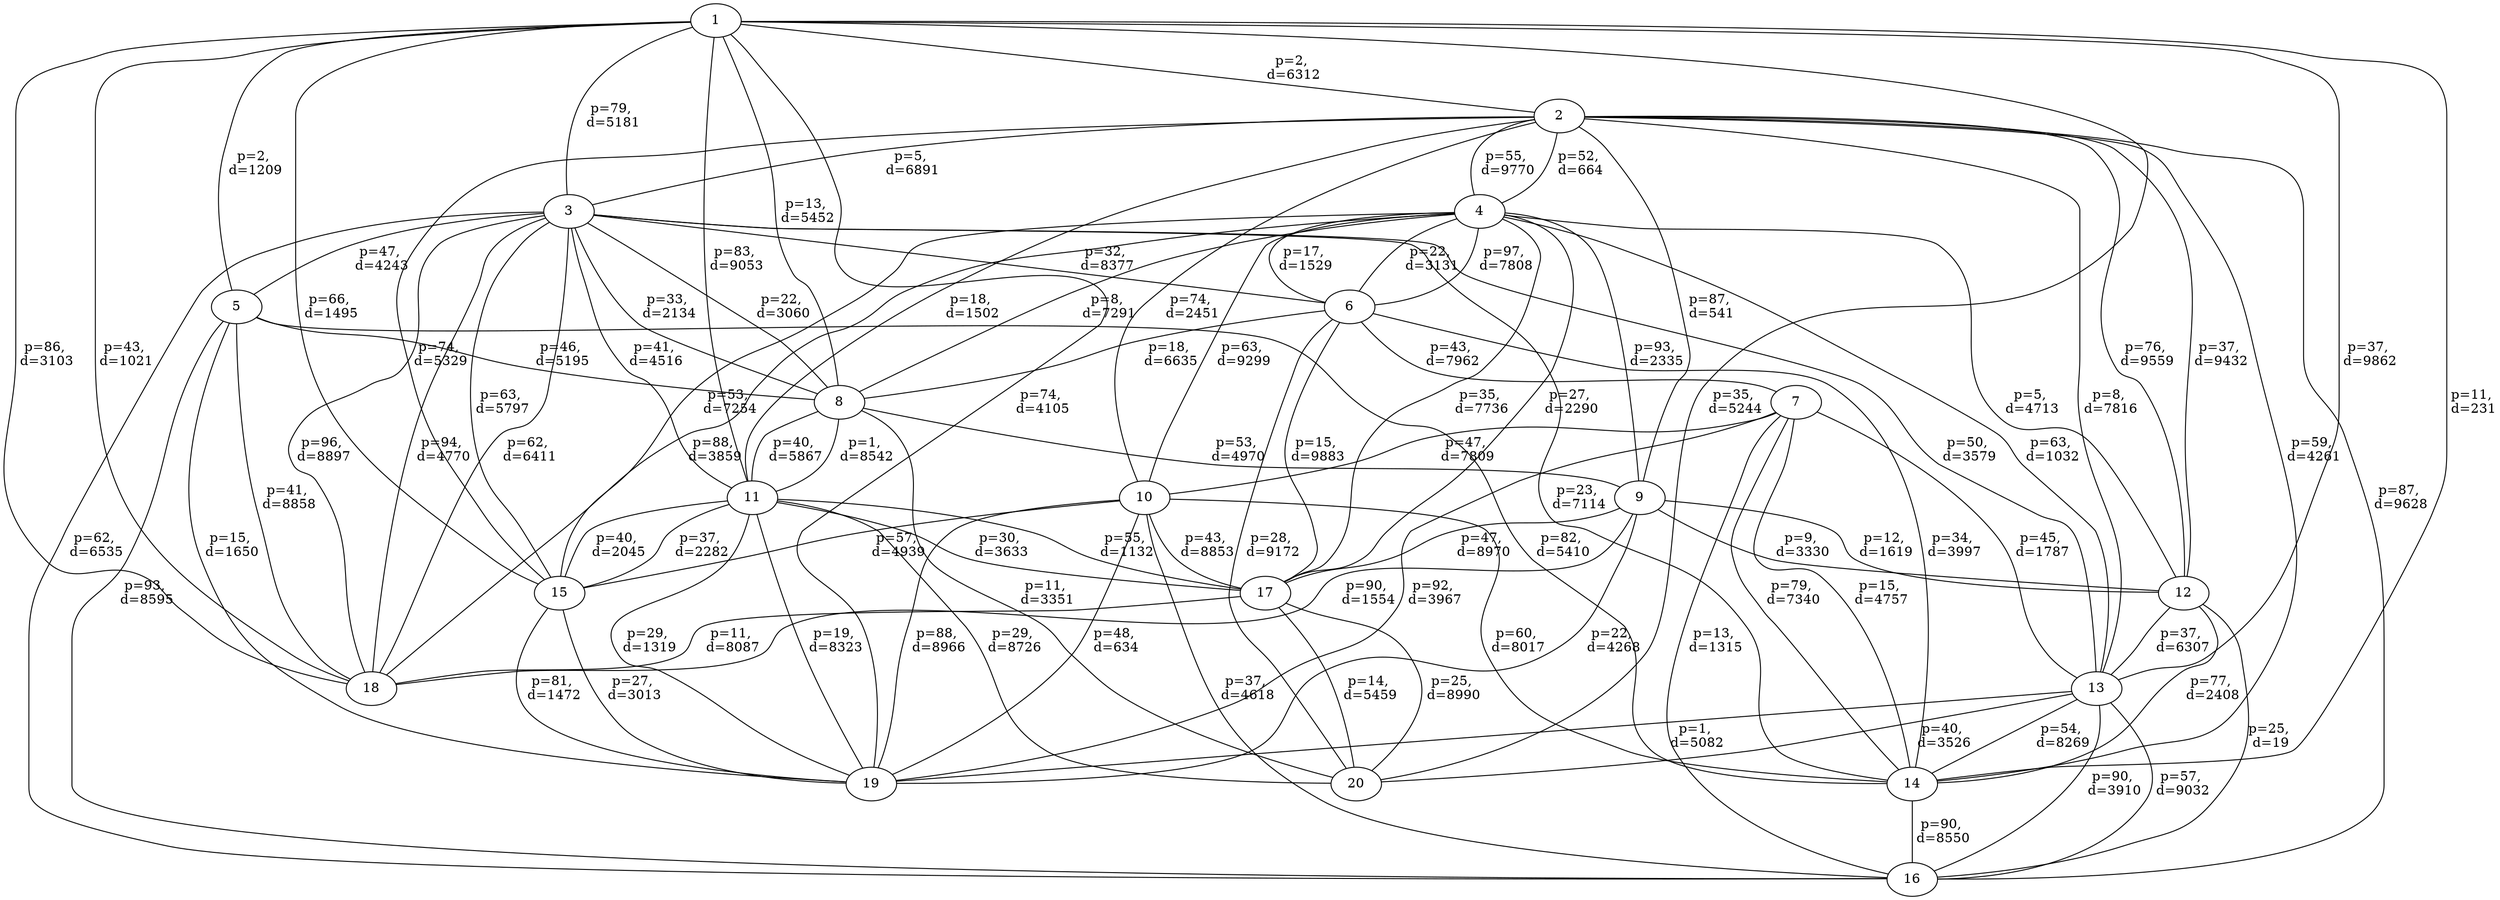 graph {
	1 [label=1]
	1 -- 2 [label="p=2,
 d=6312"]
	1 -- 19 [label="p=74,
 d=4105"]
	1 -- 13 [label="p=37,
 d=9862"]
	1 -- 5 [label="p=2,
 d=1209"]
	1 -- 3 [label="p=79,
 d=5181"]
	1 -- 11 [label="p=83,
 d=9053"]
	1 -- 18 [label="p=43,
 d=1021"]
	1 -- 14 [label="p=11,
 d=231"]
	1 -- 15 [label="p=66,
 d=1495"]
	1 -- 20 [label="p=35,
 d=5244"]
	1 -- 8 [label="p=13,
 d=5452"]
	1 -- 18 [label="p=86,
 d=3103"]
	2 [label=2]
	2 -- 3 [label="p=5,
 d=6891"]
	2 -- 4 [label="p=52,
 d=664"]
	2 -- 12 [label="p=76,
 d=9559"]
	2 -- 13 [label="p=8,
 d=7816"]
	2 -- 15 [label="p=74,
 d=5329"]
	2 -- 16 [label="p=87,
 d=9628"]
	2 -- 11 [label="p=18,
 d=1502"]
	2 -- 4 [label="p=55,
 d=9770"]
	2 -- 12 [label="p=37,
 d=9432"]
	2 -- 9 [label="p=87,
 d=541"]
	2 -- 14 [label="p=59,
 d=4261"]
	2 -- 10 [label="p=74,
 d=2451"]
	3 [label=3]
	3 -- 5 [label="p=47,
 d=4243"]
	3 -- 6 [label="p=32,
 d=8377"]
	3 -- 13 [label="p=50,
 d=3579"]
	3 -- 15 [label="p=63,
 d=5797"]
	3 -- 14 [label="p=23,
 d=7114"]
	3 -- 16 [label="p=62,
 d=6535"]
	3 -- 18 [label="p=96,
 d=8897"]
	3 -- 18 [label="p=94,
 d=4770"]
	3 -- 8 [label="p=22,
 d=3060"]
	3 -- 8 [label="p=33,
 d=2134"]
	3 -- 18 [label="p=62,
 d=6411"]
	3 -- 11 [label="p=41,
 d=4516"]
	4 [label=4]
	4 -- 17 [label="p=27,
 d=2290"]
	4 -- 17 [label="p=35,
 d=7736"]
	4 -- 15 [label="p=53,
 d=7254"]
	4 -- 6 [label="p=17,
 d=1529"]
	4 -- 13 [label="p=63,
 d=1032"]
	4 -- 6 [label="p=22,
 d=3131"]
	4 -- 10 [label="p=63,
 d=9299"]
	4 -- 9 [label="p=93,
 d=2335"]
	4 -- 12 [label="p=5,
 d=4713"]
	4 -- 8 [label="p=8,
 d=7291"]
	4 -- 6 [label="p=97,
 d=7808"]
	4 -- 18 [label="p=88,
 d=3859"]
	5 [label=5]
	5 -- 14 [label="p=82,
 d=5410"]
	5 -- 19 [label="p=15,
 d=1650"]
	5 -- 8 [label="p=46,
 d=5195"]
	5 -- 18 [label="p=41,
 d=8858"]
	5 -- 16 [label="p=93,
 d=8595"]
	6 [label=6]
	6 -- 7 [label="p=43,
 d=7962"]
	6 -- 8 [label="p=18,
 d=6635"]
	6 -- 20 [label="p=28,
 d=9172"]
	6 -- 14 [label="p=34,
 d=3997"]
	6 -- 17 [label="p=15,
 d=9883"]
	7 [label=7]
	7 -- 10 [label="p=47,
 d=7809"]
	7 -- 14 [label="p=79,
 d=7340"]
	7 -- 13 [label="p=45,
 d=1787"]
	7 -- 19 [label="p=92,
 d=3967"]
	7 -- 14 [label="p=15,
 d=4757"]
	7 -- 16 [label="p=13,
 d=1315"]
	8 [label=8]
	8 -- 9 [label="p=53,
 d=4970"]
	8 -- 11 [label="p=40,
 d=5867"]
	8 -- 20 [label="p=11,
 d=3351"]
	8 -- 11 [label="p=1,
 d=8542"]
	9 [label=9]
	9 -- 18 [label="p=90,
 d=1554"]
	9 -- 12 [label="p=12,
 d=1619"]
	9 -- 19 [label="p=22,
 d=4268"]
	9 -- 17 [label="p=47,
 d=8970"]
	9 -- 12 [label="p=9,
 d=3330"]
	10 [label=10]
	10 -- 16 [label="p=37,
 d=4618"]
	10 -- 14 [label="p=60,
 d=8017"]
	10 -- 15 [label="p=57,
 d=4939"]
	10 -- 17 [label="p=43,
 d=8853"]
	10 -- 19 [label="p=88,
 d=8966"]
	10 -- 19 [label="p=48,
 d=634"]
	11 [label=11]
	11 -- 15 [label="p=37,
 d=2282"]
	11 -- 20 [label="p=29,
 d=8726"]
	11 -- 17 [label="p=30,
 d=3633"]
	11 -- 19 [label="p=29,
 d=1319"]
	11 -- 19 [label="p=19,
 d=8323"]
	11 -- 15 [label="p=40,
 d=2045"]
	11 -- 17 [label="p=55,
 d=1132"]
	12 [label=12]
	12 -- 14 [label="p=77,
 d=2408"]
	12 -- 16 [label="p=25,
 d=19"]
	12 -- 13 [label="p=37,
 d=6307"]
	13 [label=13]
	13 -- 14 [label="p=54,
 d=8269"]
	13 -- 19 [label="p=1,
 d=5082"]
	13 -- 16 [label="p=90,
 d=3910"]
	13 -- 16 [label="p=57,
 d=9032"]
	13 -- 20 [label="p=40,
 d=3526"]
	14 [label=14]
	14 -- 16 [label="p=90,
 d=8550"]
	15 [label=15]
	15 -- 19 [label="p=27,
 d=3013"]
	15 -- 19 [label="p=81,
 d=1472"]
	16 [label=16]
	17 [label=17]
	17 -- 20 [label="p=25,
 d=8990"]
	17 -- 18 [label="p=11,
 d=8087"]
	17 -- 20 [label="p=14,
 d=5459"]
	18 [label=18]
	19 [label=19]
	20 [label=20]
}
